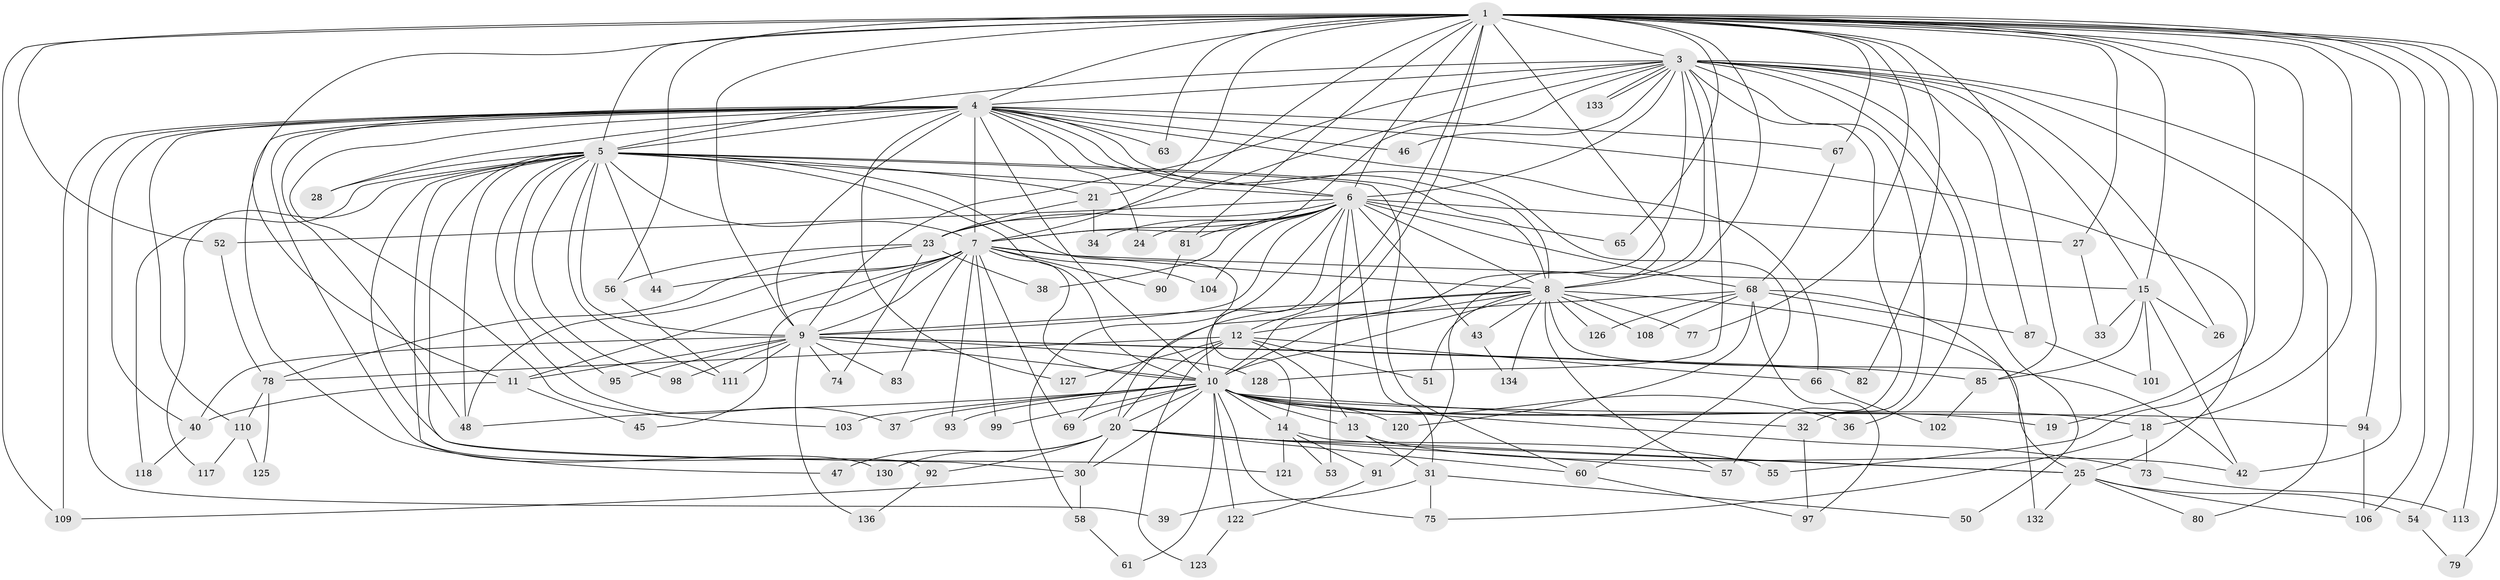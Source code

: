 // original degree distribution, {26: 0.007352941176470588, 19: 0.022058823529411766, 25: 0.007352941176470588, 28: 0.007352941176470588, 22: 0.007352941176470588, 24: 0.007352941176470588, 20: 0.007352941176470588, 30: 0.007352941176470588, 5: 0.029411764705882353, 10: 0.007352941176470588, 4: 0.07352941176470588, 6: 0.014705882352941176, 7: 0.022058823529411766, 3: 0.22058823529411764, 2: 0.5441176470588235, 12: 0.007352941176470588, 9: 0.007352941176470588}
// Generated by graph-tools (version 1.1) at 2025/41/03/06/25 10:41:37]
// undirected, 104 vertices, 248 edges
graph export_dot {
graph [start="1"]
  node [color=gray90,style=filled];
  1 [super="+2"];
  3 [super="+112"];
  4 [super="+89"];
  5 [super="+29"];
  6 [super="+100"];
  7 [super="+35"];
  8 [super="+22"];
  9 [super="+16"];
  10 [super="+86"];
  11 [super="+107"];
  12 [super="+72"];
  13 [super="+96"];
  14 [super="+41"];
  15 [super="+17"];
  18;
  19;
  20 [super="+62"];
  21;
  23 [super="+64"];
  24;
  25 [super="+59"];
  26;
  27;
  28;
  30 [super="+88"];
  31;
  32;
  33;
  34;
  36 [super="+71"];
  37;
  38;
  39;
  40 [super="+70"];
  42 [super="+49"];
  43;
  44;
  45;
  46;
  47;
  48 [super="+119"];
  50;
  51;
  52;
  53;
  54;
  55;
  56;
  57 [super="+116"];
  58;
  60 [super="+84"];
  61;
  63;
  65;
  66;
  67;
  68 [super="+114"];
  69 [super="+135"];
  73;
  74;
  75 [super="+76"];
  77;
  78 [super="+115"];
  79;
  80;
  81;
  82;
  83;
  85 [super="+105"];
  87;
  90;
  91;
  92;
  93;
  94;
  95;
  97;
  98;
  99;
  101;
  102;
  103;
  104;
  106 [super="+131"];
  108;
  109 [super="+129"];
  110;
  111 [super="+124"];
  113;
  117;
  118;
  120;
  121;
  122;
  123;
  125;
  126;
  127;
  128;
  130;
  132;
  133;
  134;
  136;
  1 -- 3 [weight=3];
  1 -- 4 [weight=2];
  1 -- 5 [weight=2];
  1 -- 6 [weight=3];
  1 -- 7 [weight=2];
  1 -- 8 [weight=2];
  1 -- 9 [weight=2];
  1 -- 10 [weight=2];
  1 -- 11;
  1 -- 12 [weight=2];
  1 -- 19;
  1 -- 27;
  1 -- 42;
  1 -- 52;
  1 -- 55;
  1 -- 63;
  1 -- 65;
  1 -- 67;
  1 -- 77;
  1 -- 82;
  1 -- 106;
  1 -- 109;
  1 -- 113;
  1 -- 15;
  1 -- 79;
  1 -- 81;
  1 -- 18;
  1 -- 21;
  1 -- 91;
  1 -- 54;
  1 -- 56;
  1 -- 85;
  3 -- 4;
  3 -- 5;
  3 -- 6;
  3 -- 7;
  3 -- 8;
  3 -- 9;
  3 -- 10;
  3 -- 23;
  3 -- 26;
  3 -- 32;
  3 -- 36 [weight=2];
  3 -- 46;
  3 -- 50;
  3 -- 80;
  3 -- 87;
  3 -- 94;
  3 -- 128;
  3 -- 133;
  3 -- 133;
  3 -- 15;
  3 -- 57;
  4 -- 5 [weight=2];
  4 -- 6;
  4 -- 7 [weight=2];
  4 -- 8;
  4 -- 9;
  4 -- 10;
  4 -- 24;
  4 -- 28;
  4 -- 39;
  4 -- 40;
  4 -- 46;
  4 -- 47;
  4 -- 60;
  4 -- 63;
  4 -- 66;
  4 -- 67;
  4 -- 103;
  4 -- 109;
  4 -- 110;
  4 -- 127;
  4 -- 130;
  4 -- 48;
  4 -- 25;
  5 -- 6;
  5 -- 7;
  5 -- 8;
  5 -- 9 [weight=2];
  5 -- 10;
  5 -- 14;
  5 -- 21;
  5 -- 28;
  5 -- 37;
  5 -- 44;
  5 -- 92;
  5 -- 95;
  5 -- 111;
  5 -- 117;
  5 -- 60;
  5 -- 98;
  5 -- 118;
  5 -- 121;
  5 -- 30;
  5 -- 48;
  6 -- 7;
  6 -- 8;
  6 -- 9;
  6 -- 10;
  6 -- 24;
  6 -- 27;
  6 -- 31;
  6 -- 34;
  6 -- 38;
  6 -- 43;
  6 -- 52;
  6 -- 53;
  6 -- 58;
  6 -- 65;
  6 -- 68;
  6 -- 81;
  6 -- 104;
  6 -- 23;
  7 -- 8;
  7 -- 9;
  7 -- 10;
  7 -- 15;
  7 -- 44;
  7 -- 48;
  7 -- 69;
  7 -- 83;
  7 -- 90;
  7 -- 93;
  7 -- 99;
  7 -- 104;
  7 -- 45;
  7 -- 11;
  8 -- 9 [weight=2];
  8 -- 10;
  8 -- 25;
  8 -- 42;
  8 -- 43;
  8 -- 57;
  8 -- 77;
  8 -- 108;
  8 -- 126;
  8 -- 51;
  8 -- 134;
  8 -- 20;
  8 -- 12;
  9 -- 10;
  9 -- 11;
  9 -- 82;
  9 -- 83;
  9 -- 85;
  9 -- 95;
  9 -- 98;
  9 -- 111;
  9 -- 128;
  9 -- 74;
  9 -- 136;
  9 -- 40;
  10 -- 13;
  10 -- 14;
  10 -- 18;
  10 -- 19;
  10 -- 20 [weight=2];
  10 -- 30;
  10 -- 32;
  10 -- 36;
  10 -- 37;
  10 -- 48;
  10 -- 61;
  10 -- 69;
  10 -- 73;
  10 -- 93;
  10 -- 94;
  10 -- 99;
  10 -- 103;
  10 -- 120;
  10 -- 122;
  10 -- 75;
  11 -- 40;
  11 -- 45;
  12 -- 13;
  12 -- 20;
  12 -- 51;
  12 -- 66;
  12 -- 78;
  12 -- 123;
  12 -- 127;
  13 -- 31;
  13 -- 42;
  14 -- 53;
  14 -- 91;
  14 -- 121;
  14 -- 25;
  15 -- 26;
  15 -- 33;
  15 -- 85;
  15 -- 101;
  15 -- 42;
  18 -- 73;
  18 -- 75;
  20 -- 25;
  20 -- 30;
  20 -- 47;
  20 -- 55;
  20 -- 57;
  20 -- 60;
  20 -- 92;
  20 -- 130;
  21 -- 23;
  21 -- 34;
  23 -- 38;
  23 -- 56;
  23 -- 74;
  23 -- 78;
  25 -- 54;
  25 -- 80;
  25 -- 132;
  25 -- 106;
  27 -- 33;
  30 -- 58;
  30 -- 109;
  31 -- 39;
  31 -- 50;
  31 -- 75;
  32 -- 97;
  40 -- 118;
  43 -- 134;
  52 -- 78;
  54 -- 79;
  56 -- 111;
  58 -- 61;
  60 -- 97;
  66 -- 102;
  67 -- 68;
  68 -- 87;
  68 -- 108;
  68 -- 120;
  68 -- 126;
  68 -- 132;
  68 -- 97;
  68 -- 69;
  73 -- 113;
  78 -- 110;
  78 -- 125;
  81 -- 90;
  85 -- 102;
  87 -- 101;
  91 -- 122;
  92 -- 136;
  94 -- 106;
  110 -- 117;
  110 -- 125;
  122 -- 123;
}
